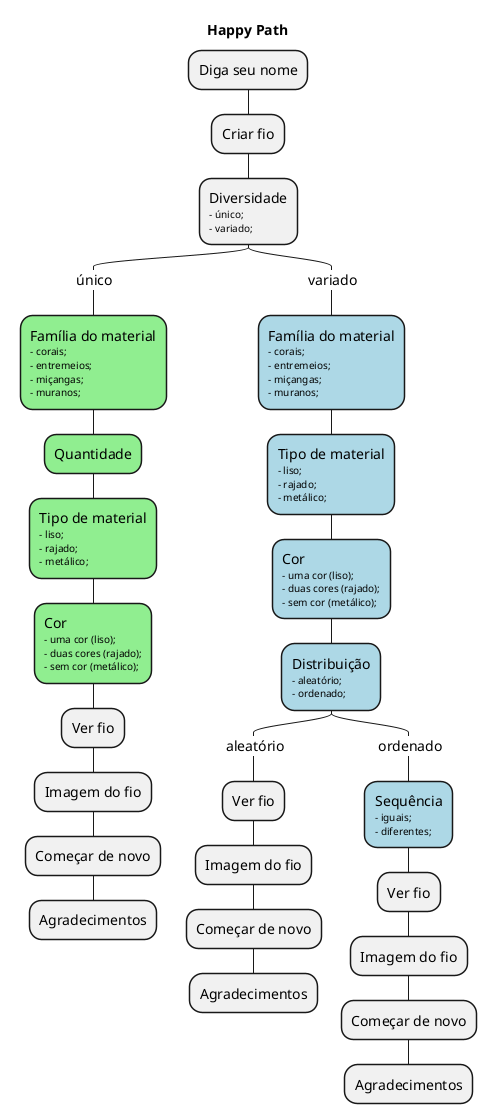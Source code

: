 @startmindmap
title Happy Path

top to bottom direction

* Diga seu nome
** Criar fio

*** Diversidade\n<size: 10>- único;\n<size: 10>- variado;
****_ único
*****[#lightgreen] Família do material\n<size: 10>- corais;\n<size: 10>- entremeios;\n<size: 10>- miçangas;\n<size: 10>- muranos;
******[#lightgreen] Quantidade
*******[#lightgreen] Tipo de material\n<size: 10>- liso;\n<size: 10>- rajado;\n<size: 10>- metálico;
********[#lightgreen] Cor\n<size: 10>- uma cor (liso);\n<size: 10>- duas cores (rajado);\n<size: 10>- sem cor (metálico);
********* Ver fio
********** Imagem do fio
*********** Começar de novo
************ Agradecimentos

****_ variado
*****[#lightblue] Família do material\n<size: 10>- corais;\n<size: 10>- entremeios;\n<size: 10>- miçangas;\n<size: 10>- muranos;
******[#lightblue] Tipo de material\n<size: 10>- liso;\n<size: 10>- rajado;\n<size: 10>- metálico;
*******[#lightblue] Cor\n<size: 10>- uma cor (liso);\n<size: 10>- duas cores (rajado);\n<size: 10>- sem cor (metálico);

********[#lightblue] Distribuição\n<size: 10>- aleatório;\n<size: 10>- ordenado;
*********_ aleatório
********** Ver fio
*********** Imagem do fio
************ Começar de novo
************* Agradecimentos
*********_ ordenado
**********[#lightblue] Sequência\n<size: 10>- iguais;\n<size: 10>- diferentes;
*********** Ver fio
************ Imagem do fio
************* Começar de novo
************** Agradecimentos
@endmindmap
